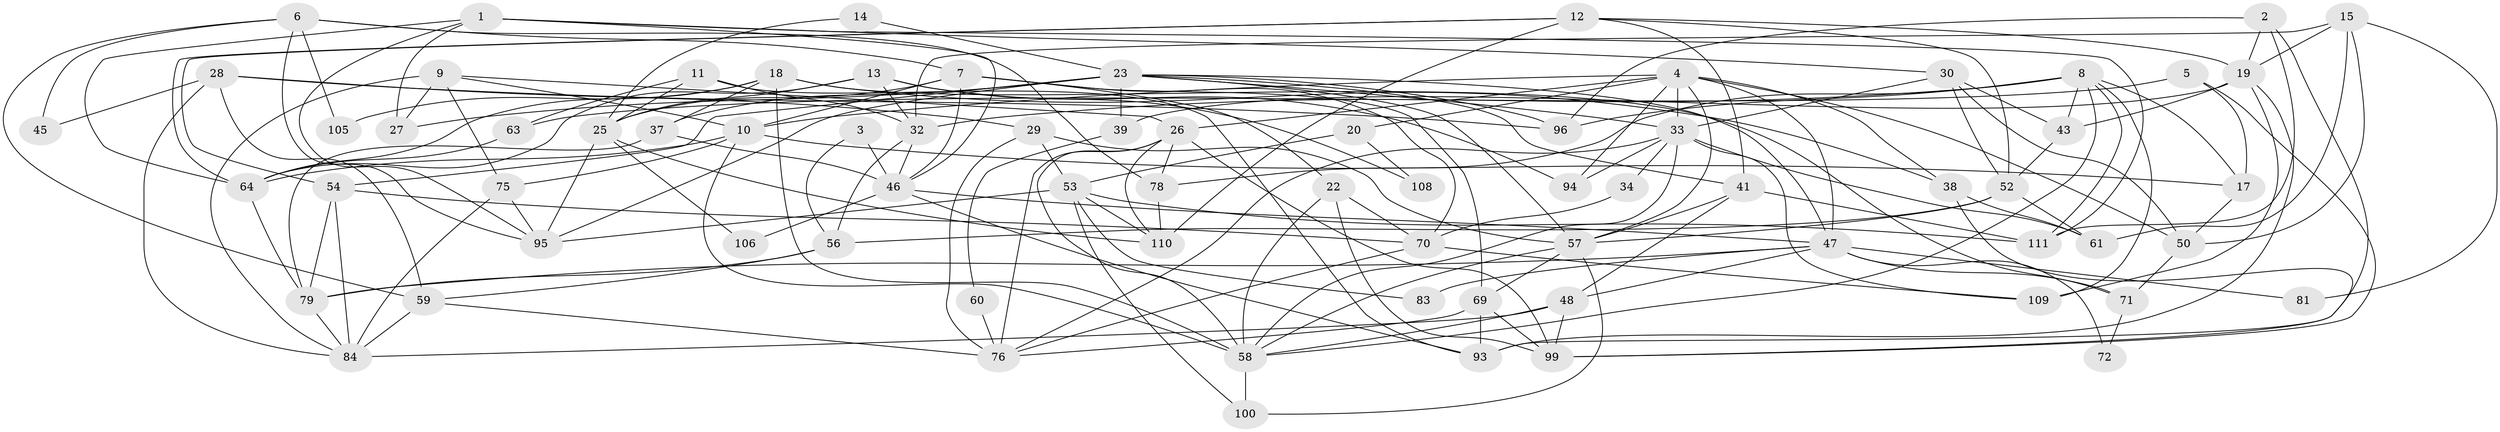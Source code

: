 // Generated by graph-tools (version 1.1) at 2025/52/02/27/25 19:52:08]
// undirected, 74 vertices, 184 edges
graph export_dot {
graph [start="1"]
  node [color=gray90,style=filled];
  1 [super="+42"];
  2;
  3;
  4 [super="+65"];
  5;
  6 [super="+103"];
  7 [super="+40"];
  8 [super="+31"];
  9 [super="+36"];
  10 [super="+92"];
  11 [super="+88"];
  12 [super="+16"];
  13;
  14;
  15 [super="+21"];
  17 [super="+24"];
  18 [super="+101"];
  19 [super="+68"];
  20;
  22;
  23 [super="+44"];
  25 [super="+49"];
  26 [super="+87"];
  27;
  28 [super="+62"];
  29 [super="+66"];
  30;
  32 [super="+85"];
  33 [super="+35"];
  34;
  37;
  38;
  39;
  41 [super="+51"];
  43;
  45;
  46 [super="+55"];
  47 [super="+73"];
  48;
  50 [super="+77"];
  52 [super="+89"];
  53 [super="+90"];
  54 [super="+82"];
  56;
  57 [super="+98"];
  58 [super="+86"];
  59;
  60;
  61;
  63;
  64 [super="+67"];
  69 [super="+80"];
  70 [super="+74"];
  71;
  72;
  75;
  76 [super="+97"];
  78;
  79 [super="+107"];
  81;
  83;
  84 [super="+91"];
  93;
  94;
  95;
  96 [super="+102"];
  99 [super="+104"];
  100;
  105;
  106;
  108;
  109;
  110;
  111;
  1 -- 27;
  1 -- 111;
  1 -- 30;
  1 -- 95;
  1 -- 64;
  1 -- 46;
  2 -- 111;
  2 -- 93;
  2 -- 19;
  2 -- 96;
  3 -- 56;
  3 -- 46;
  4 -- 38;
  4 -- 50;
  4 -- 20;
  4 -- 33;
  4 -- 94;
  4 -- 26;
  4 -- 57;
  4 -- 10;
  4 -- 47;
  5 -- 63;
  5 -- 99;
  5 -- 17;
  6 -- 78;
  6 -- 45;
  6 -- 59;
  6 -- 105;
  6 -- 95;
  6 -- 7;
  7 -- 22;
  7 -- 10;
  7 -- 25;
  7 -- 70;
  7 -- 69;
  7 -- 46;
  8 -- 109;
  8 -- 43;
  8 -- 32;
  8 -- 58;
  8 -- 78;
  8 -- 111;
  8 -- 17;
  8 -- 96;
  9 -- 10;
  9 -- 27;
  9 -- 26;
  9 -- 75;
  9 -- 84;
  10 -- 64;
  10 -- 58;
  10 -- 75;
  10 -- 17;
  11 -- 93;
  11 -- 32;
  11 -- 25;
  11 -- 63;
  12 -- 64;
  12 -- 19;
  12 -- 41;
  12 -- 110;
  12 -- 52;
  12 -- 54;
  13 -- 94;
  13 -- 25;
  13 -- 108;
  13 -- 32;
  13 -- 64;
  14 -- 23;
  14 -- 25;
  15 -- 61;
  15 -- 81;
  15 -- 32;
  15 -- 50;
  15 -- 19;
  17 -- 50;
  18 -- 58;
  18 -- 64;
  18 -- 38;
  18 -- 71;
  18 -- 105;
  18 -- 37;
  19 -- 109;
  19 -- 39;
  19 -- 43;
  19 -- 93;
  20 -- 53;
  20 -- 108;
  22 -- 70;
  22 -- 58;
  22 -- 99;
  23 -- 37;
  23 -- 27;
  23 -- 47;
  23 -- 95;
  23 -- 41;
  23 -- 57;
  23 -- 39;
  23 -- 33;
  23 -- 96;
  23 -- 54;
  25 -- 106;
  25 -- 110;
  25 -- 95;
  26 -- 78;
  26 -- 58;
  26 -- 99;
  26 -- 76;
  26 -- 110;
  28 -- 45;
  28 -- 96;
  28 -- 59;
  28 -- 84;
  28 -- 29;
  29 -- 57;
  29 -- 76 [weight=2];
  29 -- 53;
  30 -- 33;
  30 -- 43;
  30 -- 52;
  30 -- 50;
  32 -- 56;
  32 -- 46;
  33 -- 76;
  33 -- 34;
  33 -- 61;
  33 -- 58;
  33 -- 109;
  33 -- 94;
  34 -- 70;
  37 -- 79;
  37 -- 46;
  38 -- 99;
  38 -- 61;
  39 -- 60;
  41 -- 111;
  41 -- 57;
  41 -- 48;
  43 -- 52;
  46 -- 47;
  46 -- 93;
  46 -- 106;
  47 -- 48;
  47 -- 72;
  47 -- 81;
  47 -- 83;
  47 -- 71;
  47 -- 79;
  48 -- 58;
  48 -- 84;
  48 -- 99;
  50 -- 71;
  52 -- 56;
  52 -- 61;
  52 -- 57;
  53 -- 100;
  53 -- 111;
  53 -- 83;
  53 -- 110;
  53 -- 95;
  54 -- 84;
  54 -- 70;
  54 -- 79;
  56 -- 59;
  56 -- 79;
  57 -- 100;
  57 -- 58;
  57 -- 69;
  58 -- 100;
  59 -- 76;
  59 -- 84;
  60 -- 76;
  63 -- 64;
  64 -- 79;
  69 -- 93;
  69 -- 99;
  69 -- 76;
  70 -- 76;
  70 -- 109;
  71 -- 72;
  75 -- 95;
  75 -- 84;
  78 -- 110;
  79 -- 84;
}
